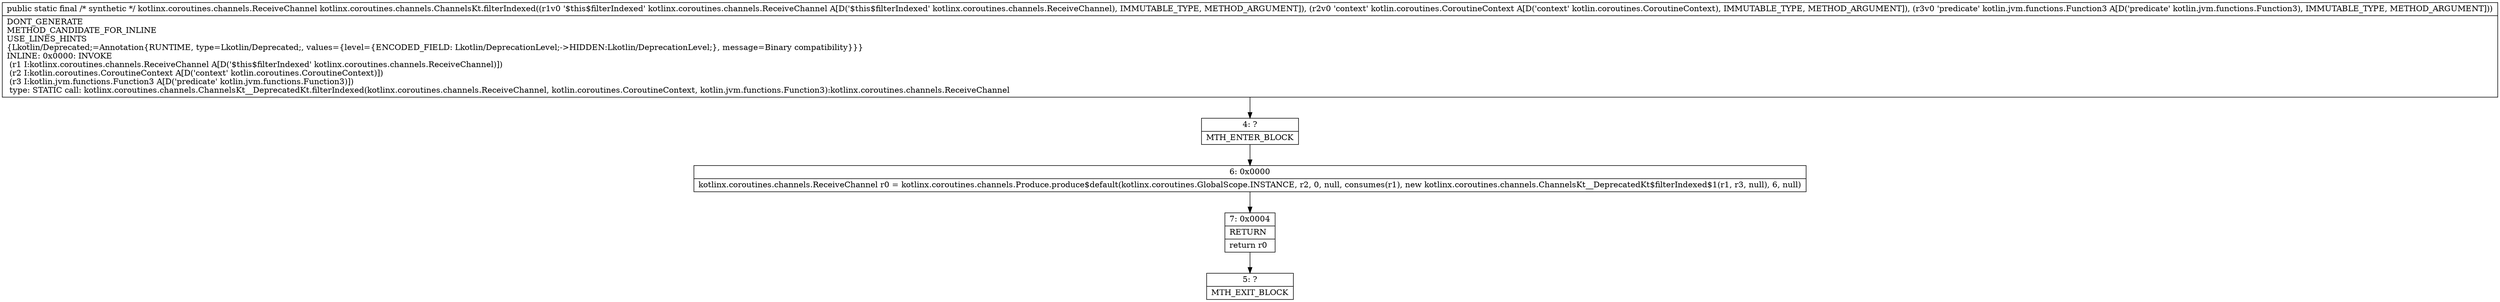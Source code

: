 digraph "CFG forkotlinx.coroutines.channels.ChannelsKt.filterIndexed(Lkotlinx\/coroutines\/channels\/ReceiveChannel;Lkotlin\/coroutines\/CoroutineContext;Lkotlin\/jvm\/functions\/Function3;)Lkotlinx\/coroutines\/channels\/ReceiveChannel;" {
Node_4 [shape=record,label="{4\:\ ?|MTH_ENTER_BLOCK\l}"];
Node_6 [shape=record,label="{6\:\ 0x0000|kotlinx.coroutines.channels.ReceiveChannel r0 = kotlinx.coroutines.channels.Produce.produce$default(kotlinx.coroutines.GlobalScope.INSTANCE, r2, 0, null, consumes(r1), new kotlinx.coroutines.channels.ChannelsKt__DeprecatedKt$filterIndexed$1(r1, r3, null), 6, null)\l}"];
Node_7 [shape=record,label="{7\:\ 0x0004|RETURN\l|return r0\l}"];
Node_5 [shape=record,label="{5\:\ ?|MTH_EXIT_BLOCK\l}"];
MethodNode[shape=record,label="{public static final \/* synthetic *\/ kotlinx.coroutines.channels.ReceiveChannel kotlinx.coroutines.channels.ChannelsKt.filterIndexed((r1v0 '$this$filterIndexed' kotlinx.coroutines.channels.ReceiveChannel A[D('$this$filterIndexed' kotlinx.coroutines.channels.ReceiveChannel), IMMUTABLE_TYPE, METHOD_ARGUMENT]), (r2v0 'context' kotlin.coroutines.CoroutineContext A[D('context' kotlin.coroutines.CoroutineContext), IMMUTABLE_TYPE, METHOD_ARGUMENT]), (r3v0 'predicate' kotlin.jvm.functions.Function3 A[D('predicate' kotlin.jvm.functions.Function3), IMMUTABLE_TYPE, METHOD_ARGUMENT]))  | DONT_GENERATE\lMETHOD_CANDIDATE_FOR_INLINE\lUSE_LINES_HINTS\l\{Lkotlin\/Deprecated;=Annotation\{RUNTIME, type=Lkotlin\/Deprecated;, values=\{level=\{ENCODED_FIELD: Lkotlin\/DeprecationLevel;\-\>HIDDEN:Lkotlin\/DeprecationLevel;\}, message=Binary compatibility\}\}\}\lINLINE: 0x0000: INVOKE  \l  (r1 I:kotlinx.coroutines.channels.ReceiveChannel A[D('$this$filterIndexed' kotlinx.coroutines.channels.ReceiveChannel)])\l  (r2 I:kotlin.coroutines.CoroutineContext A[D('context' kotlin.coroutines.CoroutineContext)])\l  (r3 I:kotlin.jvm.functions.Function3 A[D('predicate' kotlin.jvm.functions.Function3)])\l type: STATIC call: kotlinx.coroutines.channels.ChannelsKt__DeprecatedKt.filterIndexed(kotlinx.coroutines.channels.ReceiveChannel, kotlin.coroutines.CoroutineContext, kotlin.jvm.functions.Function3):kotlinx.coroutines.channels.ReceiveChannel\l}"];
MethodNode -> Node_4;Node_4 -> Node_6;
Node_6 -> Node_7;
Node_7 -> Node_5;
}

